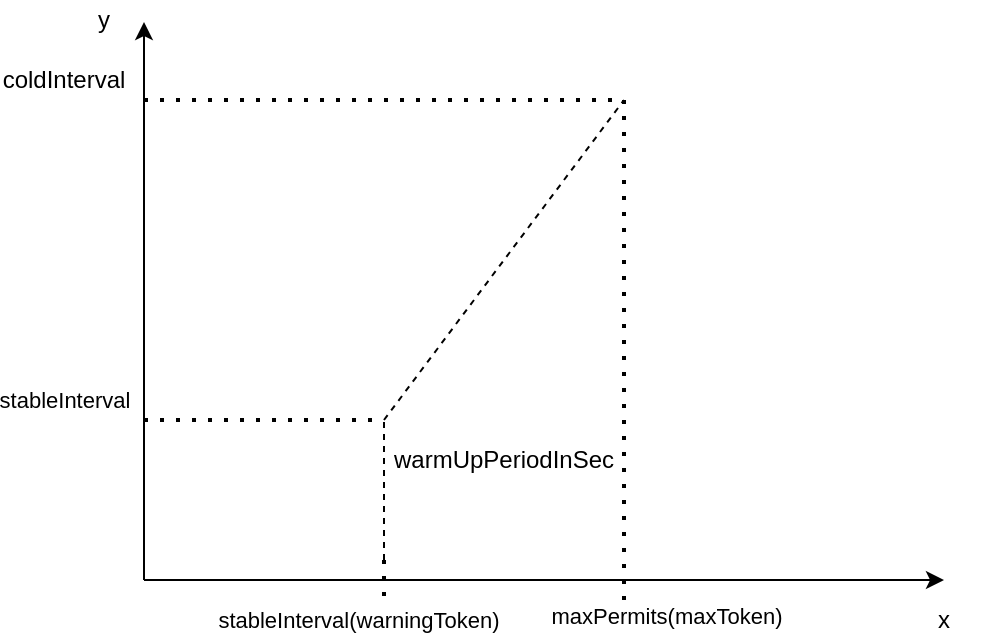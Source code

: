 <mxfile version="13.8.7" type="github"><diagram id="gAI4PHXZN1xPmWimngDH" name="Page-1"><mxGraphModel dx="1186" dy="519" grid="1" gridSize="10" guides="1" tooltips="1" connect="1" arrows="1" fold="1" page="1" pageScale="1" pageWidth="827" pageHeight="1169" math="0" shadow="0"><root><mxCell id="0"/><mxCell id="1" parent="0"/><mxCell id="4r-plm4Qk7hwdWwdvKc6-1" value="" style="endArrow=classic;html=1;" edge="1" parent="1"><mxGeometry width="50" height="50" relative="1" as="geometry"><mxPoint x="160" y="320" as="sourcePoint"/><mxPoint x="560" y="320" as="targetPoint"/></mxGeometry></mxCell><mxCell id="4r-plm4Qk7hwdWwdvKc6-2" value="" style="endArrow=classic;html=1;" edge="1" parent="1"><mxGeometry width="50" height="50" relative="1" as="geometry"><mxPoint x="160" y="320" as="sourcePoint"/><mxPoint x="160" y="41" as="targetPoint"/><Array as="points"/></mxGeometry></mxCell><mxCell id="4r-plm4Qk7hwdWwdvKc6-4" value="stableInterval" style="edgeLabel;html=1;align=center;verticalAlign=middle;resizable=0;points=[];" vertex="1" connectable="0" parent="4r-plm4Qk7hwdWwdvKc6-2"><mxGeometry x="-0.313" y="2" relative="1" as="geometry"><mxPoint x="-38" y="6" as="offset"/></mxGeometry></mxCell><mxCell id="4r-plm4Qk7hwdWwdvKc6-5" value="" style="endArrow=none;dashed=1;html=1;dashPattern=1 3;strokeWidth=2;" edge="1" parent="1"><mxGeometry width="50" height="50" relative="1" as="geometry"><mxPoint x="160" y="240" as="sourcePoint"/><mxPoint x="280" y="240" as="targetPoint"/></mxGeometry></mxCell><mxCell id="4r-plm4Qk7hwdWwdvKc6-7" value="" style="endArrow=none;dashed=1;html=1;dashPattern=1 3;strokeWidth=2;" edge="1" parent="1"><mxGeometry width="50" height="50" relative="1" as="geometry"><mxPoint x="160" y="80" as="sourcePoint"/><mxPoint x="400" y="80" as="targetPoint"/><Array as="points"/></mxGeometry></mxCell><mxCell id="4r-plm4Qk7hwdWwdvKc6-8" value="coldInterval" style="text;html=1;strokeColor=none;fillColor=none;align=center;verticalAlign=middle;whiteSpace=wrap;rounded=0;" vertex="1" parent="1"><mxGeometry x="100" y="60" width="40" height="20" as="geometry"/></mxCell><mxCell id="4r-plm4Qk7hwdWwdvKc6-11" value="" style="endArrow=none;dashed=1;html=1;dashPattern=1 3;strokeWidth=2;" edge="1" parent="1"><mxGeometry width="50" height="50" relative="1" as="geometry"><mxPoint x="280" y="310" as="sourcePoint"/><mxPoint x="280" y="330" as="targetPoint"/><Array as="points"/></mxGeometry></mxCell><mxCell id="4r-plm4Qk7hwdWwdvKc6-12" value="stableInterval(warningToken)" style="edgeLabel;html=1;align=center;verticalAlign=middle;resizable=0;points=[];" vertex="1" connectable="0" parent="1"><mxGeometry x="120" y="250" as="geometry"><mxPoint x="147" y="90" as="offset"/></mxGeometry></mxCell><mxCell id="4r-plm4Qk7hwdWwdvKc6-13" value="" style="endArrow=none;dashed=1;html=1;dashPattern=1 3;strokeWidth=2;" edge="1" parent="1"><mxGeometry width="50" height="50" relative="1" as="geometry"><mxPoint x="400" y="80" as="sourcePoint"/><mxPoint x="400" y="330" as="targetPoint"/><Array as="points"/></mxGeometry></mxCell><mxCell id="4r-plm4Qk7hwdWwdvKc6-14" value="maxPermits(maxToken)" style="edgeLabel;html=1;align=center;verticalAlign=middle;resizable=0;points=[];" vertex="1" connectable="0" parent="1"><mxGeometry x="140" y="230" as="geometry"><mxPoint x="281" y="108" as="offset"/></mxGeometry></mxCell><mxCell id="4r-plm4Qk7hwdWwdvKc6-15" value="" style="endArrow=none;dashed=1;html=1;" edge="1" parent="1"><mxGeometry width="50" height="50" relative="1" as="geometry"><mxPoint x="280" y="310" as="sourcePoint"/><mxPoint x="280" y="240" as="targetPoint"/></mxGeometry></mxCell><mxCell id="4r-plm4Qk7hwdWwdvKc6-16" value="" style="endArrow=none;dashed=1;html=1;" edge="1" parent="1"><mxGeometry width="50" height="50" relative="1" as="geometry"><mxPoint x="280" y="240" as="sourcePoint"/><mxPoint x="400" y="80" as="targetPoint"/></mxGeometry></mxCell><mxCell id="4r-plm4Qk7hwdWwdvKc6-23" value="warmUpPeriodInSec" style="text;html=1;strokeColor=none;fillColor=none;align=center;verticalAlign=middle;whiteSpace=wrap;rounded=0;" vertex="1" parent="1"><mxGeometry x="320" y="250" width="40" height="20" as="geometry"/></mxCell><mxCell id="4r-plm4Qk7hwdWwdvKc6-24" value="y" style="text;html=1;strokeColor=none;fillColor=none;align=center;verticalAlign=middle;whiteSpace=wrap;rounded=0;" vertex="1" parent="1"><mxGeometry x="125" y="30" width="30" height="20" as="geometry"/></mxCell><mxCell id="4r-plm4Qk7hwdWwdvKc6-25" value="x" style="text;html=1;strokeColor=none;fillColor=none;align=center;verticalAlign=middle;whiteSpace=wrap;rounded=0;" vertex="1" parent="1"><mxGeometry x="540" y="330" width="40" height="20" as="geometry"/></mxCell></root></mxGraphModel></diagram></mxfile>